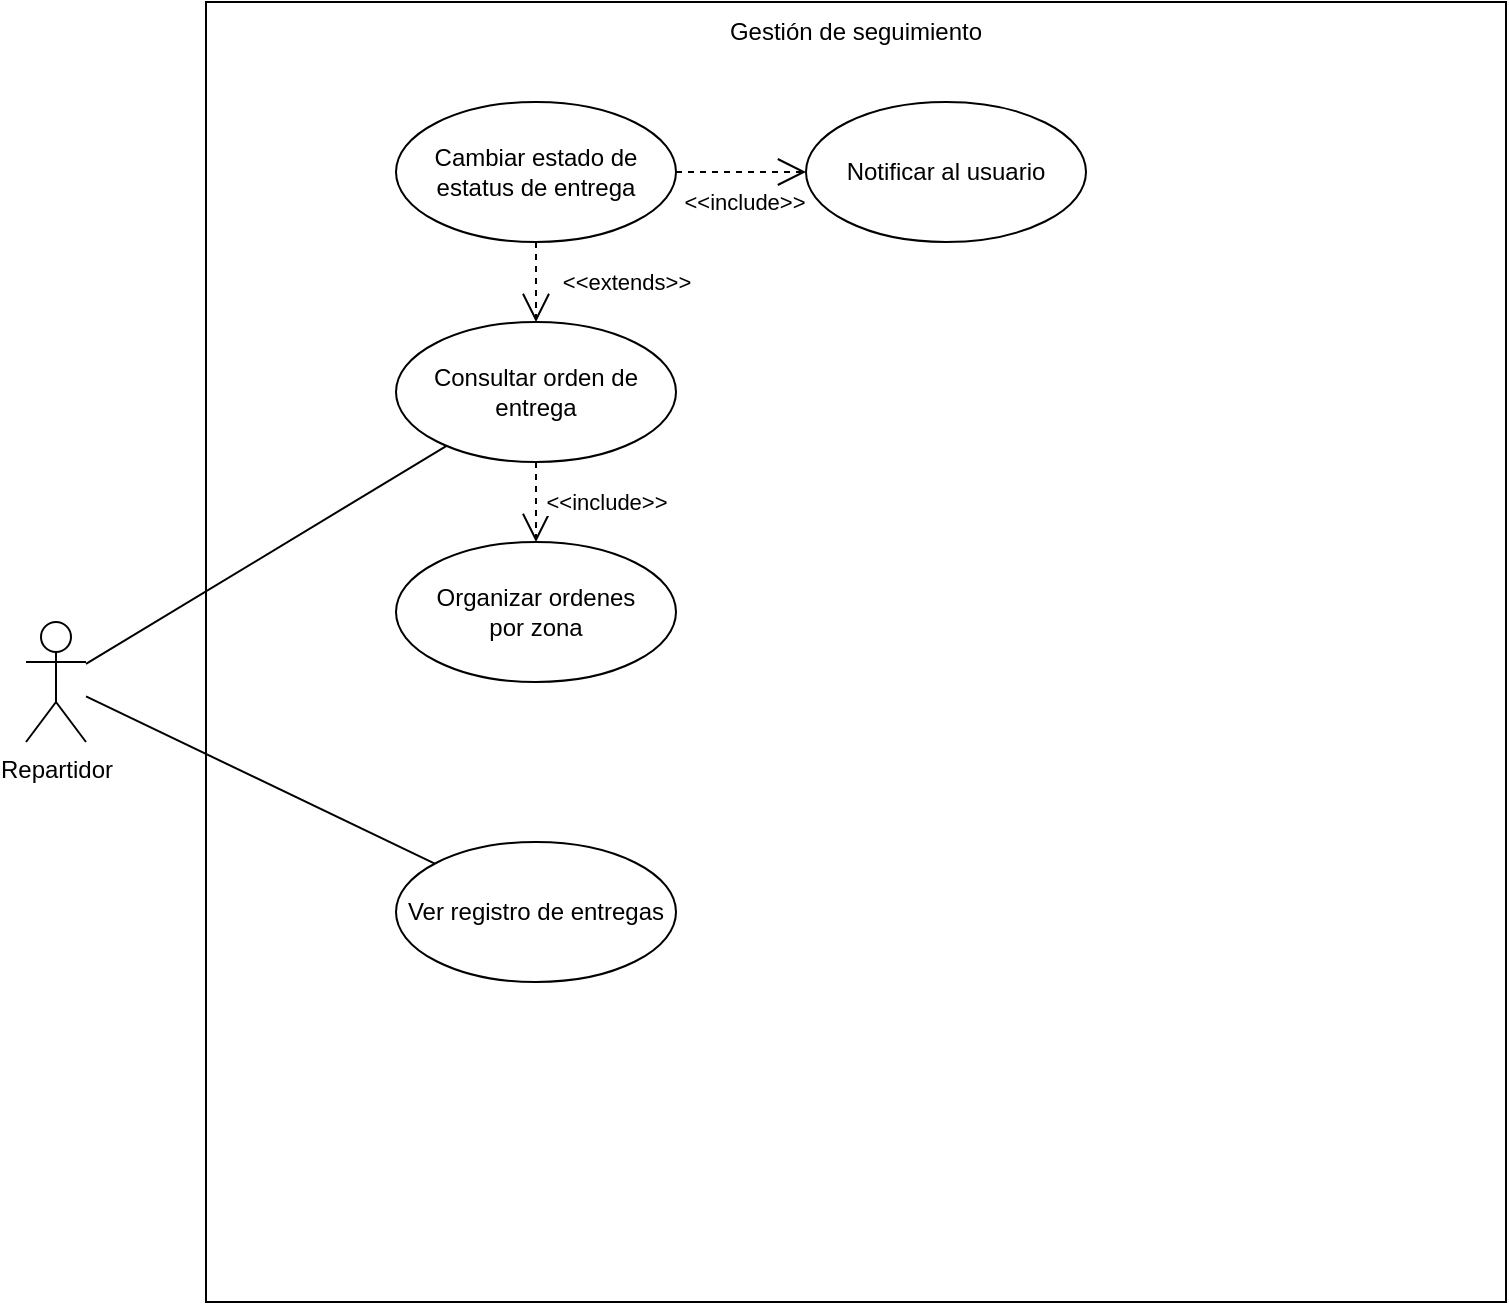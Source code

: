 <mxfile version="22.0.8" type="github">
  <diagram name="Page-1" id="b5b7bab2-c9e2-2cf4-8b2a-24fd1a2a6d21">
    <mxGraphModel dx="1434" dy="1951" grid="1" gridSize="10" guides="1" tooltips="1" connect="1" arrows="1" fold="1" page="1" pageScale="1" pageWidth="827" pageHeight="1169" background="none" math="0" shadow="0">
      <root>
        <mxCell id="0" />
        <mxCell id="1" parent="0" />
        <mxCell id="yHE04J4UbPPIJ_8c9aWm-1" value="" style="whiteSpace=wrap;html=1;aspect=fixed;" vertex="1" parent="1">
          <mxGeometry x="190" y="-20" width="650" height="650" as="geometry" />
        </mxCell>
        <mxCell id="yHE04J4UbPPIJ_8c9aWm-2" value="Repartidor" style="shape=umlActor;verticalLabelPosition=bottom;verticalAlign=top;html=1;outlineConnect=0;" vertex="1" parent="1">
          <mxGeometry x="100" y="290" width="30" height="60" as="geometry" />
        </mxCell>
        <mxCell id="yHE04J4UbPPIJ_8c9aWm-4" value="Consultar orden de entrega" style="ellipse;whiteSpace=wrap;html=1;" vertex="1" parent="1">
          <mxGeometry x="285" y="140" width="140" height="70" as="geometry" />
        </mxCell>
        <mxCell id="yHE04J4UbPPIJ_8c9aWm-5" value="Gestión de seguimiento" style="text;html=1;strokeColor=none;fillColor=none;align=center;verticalAlign=middle;whiteSpace=wrap;rounded=0;" vertex="1" parent="1">
          <mxGeometry x="440" y="-20" width="150" height="30" as="geometry" />
        </mxCell>
        <mxCell id="yHE04J4UbPPIJ_8c9aWm-6" value="Cambiar estado de estatus de entrega" style="ellipse;whiteSpace=wrap;html=1;" vertex="1" parent="1">
          <mxGeometry x="285" y="30" width="140" height="70" as="geometry" />
        </mxCell>
        <mxCell id="yHE04J4UbPPIJ_8c9aWm-7" value="Organizar ordenes&lt;br&gt;por zona" style="ellipse;whiteSpace=wrap;html=1;" vertex="1" parent="1">
          <mxGeometry x="285" y="250" width="140" height="70" as="geometry" />
        </mxCell>
        <mxCell id="yHE04J4UbPPIJ_8c9aWm-8" value="" style="endArrow=none;html=1;rounded=0;" edge="1" parent="1" source="yHE04J4UbPPIJ_8c9aWm-4" target="yHE04J4UbPPIJ_8c9aWm-2">
          <mxGeometry width="50" height="50" relative="1" as="geometry">
            <mxPoint x="30" y="370" as="sourcePoint" />
            <mxPoint x="80" y="320" as="targetPoint" />
          </mxGeometry>
        </mxCell>
        <mxCell id="yHE04J4UbPPIJ_8c9aWm-9" value="Ver registro de entregas" style="ellipse;whiteSpace=wrap;html=1;" vertex="1" parent="1">
          <mxGeometry x="285" y="400" width="140" height="70" as="geometry" />
        </mxCell>
        <mxCell id="yHE04J4UbPPIJ_8c9aWm-10" value="" style="endArrow=none;html=1;rounded=0;" edge="1" parent="1" source="yHE04J4UbPPIJ_8c9aWm-9" target="yHE04J4UbPPIJ_8c9aWm-2">
          <mxGeometry width="50" height="50" relative="1" as="geometry">
            <mxPoint x="60" y="440" as="sourcePoint" />
            <mxPoint x="110" y="390" as="targetPoint" />
          </mxGeometry>
        </mxCell>
        <mxCell id="yHE04J4UbPPIJ_8c9aWm-11" value="&amp;lt;&amp;lt;include&amp;gt;&amp;gt;" style="endArrow=open;endSize=12;dashed=1;html=1;rounded=0;" edge="1" parent="1" source="yHE04J4UbPPIJ_8c9aWm-4" target="yHE04J4UbPPIJ_8c9aWm-7">
          <mxGeometry y="35" width="160" relative="1" as="geometry">
            <mxPoint x="110" y="480" as="sourcePoint" />
            <mxPoint x="50" y="230" as="targetPoint" />
            <mxPoint as="offset" />
          </mxGeometry>
        </mxCell>
        <mxCell id="yHE04J4UbPPIJ_8c9aWm-13" value="&amp;lt;&amp;lt;extends&amp;gt;&amp;gt;" style="endArrow=open;endSize=12;dashed=1;html=1;rounded=0;" edge="1" parent="1" source="yHE04J4UbPPIJ_8c9aWm-6" target="yHE04J4UbPPIJ_8c9aWm-4">
          <mxGeometry y="45" width="160" relative="1" as="geometry">
            <mxPoint x="430" y="120" as="sourcePoint" />
            <mxPoint x="590" y="120" as="targetPoint" />
            <mxPoint as="offset" />
          </mxGeometry>
        </mxCell>
        <mxCell id="yHE04J4UbPPIJ_8c9aWm-14" value="Notificar al usuario" style="ellipse;whiteSpace=wrap;html=1;" vertex="1" parent="1">
          <mxGeometry x="490" y="30" width="140" height="70" as="geometry" />
        </mxCell>
        <mxCell id="yHE04J4UbPPIJ_8c9aWm-15" value="&amp;lt;&amp;lt;include&amp;gt;&amp;gt;" style="endArrow=open;endSize=12;dashed=1;html=1;rounded=0;" edge="1" parent="1" source="yHE04J4UbPPIJ_8c9aWm-6" target="yHE04J4UbPPIJ_8c9aWm-14">
          <mxGeometry x="0.043" y="-15" width="160" relative="1" as="geometry">
            <mxPoint x="930" y="140" as="sourcePoint" />
            <mxPoint x="770" y="250" as="targetPoint" />
            <mxPoint as="offset" />
          </mxGeometry>
        </mxCell>
      </root>
    </mxGraphModel>
  </diagram>
</mxfile>
